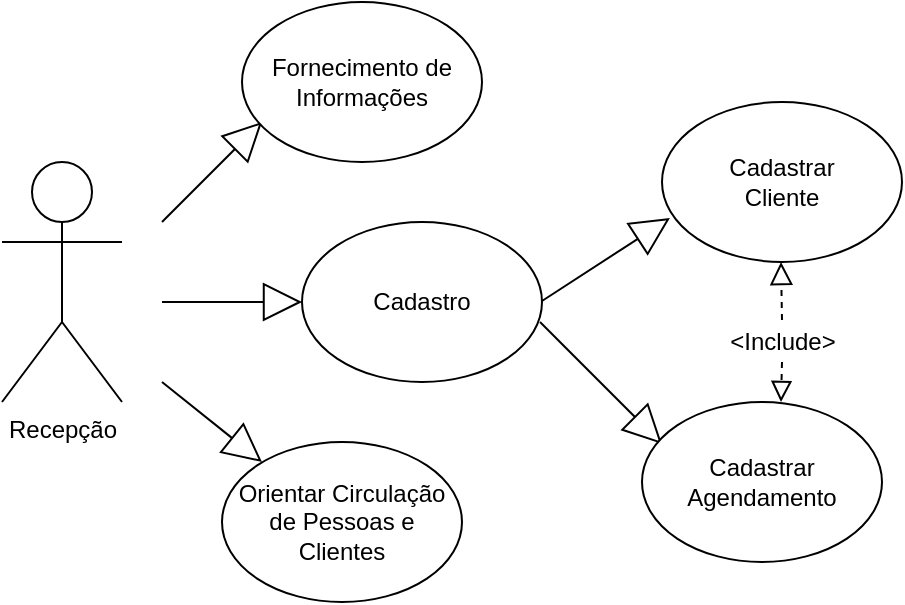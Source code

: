 <mxfile version="14.6.13" type="google"><diagram id="1zupgF1_Gjt5BMnxz6MX" name="Page-1"><mxGraphModel dx="868" dy="482" grid="1" gridSize="10" guides="1" tooltips="1" connect="1" arrows="1" fold="1" page="1" pageScale="1" pageWidth="827" pageHeight="1169" math="0" shadow="0"><root><mxCell id="0"/><mxCell id="1" parent="0"/><mxCell id="FfA_dOtBZQxTPuAztsXC-20" value="" style="ellipse;whiteSpace=wrap;html=1;" parent="1" vertex="1"><mxGeometry x="270" y="200" width="120" height="80" as="geometry"/></mxCell><mxCell id="FfA_dOtBZQxTPuAztsXC-28" value="Cadastro" style="text;html=1;strokeColor=none;fillColor=none;align=center;verticalAlign=middle;whiteSpace=wrap;rounded=0;" parent="1" vertex="1"><mxGeometry x="310" y="230" width="40" height="20" as="geometry"/></mxCell><mxCell id="FfA_dOtBZQxTPuAztsXC-29" value="" style="ellipse;whiteSpace=wrap;html=1;" parent="1" vertex="1"><mxGeometry x="450" y="140" width="120" height="80" as="geometry"/></mxCell><mxCell id="FfA_dOtBZQxTPuAztsXC-31" value="Cadastrar Cliente" style="text;html=1;strokeColor=none;fillColor=none;align=center;verticalAlign=middle;whiteSpace=wrap;rounded=0;" parent="1" vertex="1"><mxGeometry x="490" y="170" width="40" height="20" as="geometry"/></mxCell><mxCell id="FfA_dOtBZQxTPuAztsXC-32" value="Recepção" style="shape=umlActor;verticalLabelPosition=bottom;verticalAlign=top;html=1;outlineConnect=0;" parent="1" vertex="1"><mxGeometry x="120" y="170" width="60" height="120" as="geometry"/></mxCell><mxCell id="gtQOvegEbQbZau7-mIGU-3" value="" style="endArrow=block;html=1;endSize=17;endFill=0;" edge="1" parent="1"><mxGeometry width="50" height="50" relative="1" as="geometry"><mxPoint x="200" y="200" as="sourcePoint"/><mxPoint x="250" y="150" as="targetPoint"/></mxGeometry></mxCell><mxCell id="gtQOvegEbQbZau7-mIGU-4" value="Fornecimento de Informações" style="ellipse;whiteSpace=wrap;html=1;" vertex="1" parent="1"><mxGeometry x="240" y="90" width="120" height="80" as="geometry"/></mxCell><mxCell id="gtQOvegEbQbZau7-mIGU-5" value="" style="endArrow=block;html=1;endSize=17;endFill=0;entryX=0;entryY=0.5;entryDx=0;entryDy=0;" edge="1" parent="1" target="FfA_dOtBZQxTPuAztsXC-20"><mxGeometry width="50" height="50" relative="1" as="geometry"><mxPoint x="200" y="240" as="sourcePoint"/><mxPoint x="250" y="190" as="targetPoint"/></mxGeometry></mxCell><mxCell id="gtQOvegEbQbZau7-mIGU-6" value="" style="endArrow=block;html=1;endSize=17;endFill=0;entryX=0.033;entryY=0.725;entryDx=0;entryDy=0;entryPerimeter=0;" edge="1" parent="1" target="FfA_dOtBZQxTPuAztsXC-29"><mxGeometry width="50" height="50" relative="1" as="geometry"><mxPoint x="390" y="239.5" as="sourcePoint"/><mxPoint x="460" y="240" as="targetPoint"/></mxGeometry></mxCell><mxCell id="gtQOvegEbQbZau7-mIGU-9" value="" style="endArrow=block;html=1;endSize=17;endFill=0;" edge="1" parent="1"><mxGeometry width="50" height="50" relative="1" as="geometry"><mxPoint x="200" y="280" as="sourcePoint"/><mxPoint x="250" y="320" as="targetPoint"/></mxGeometry></mxCell><mxCell id="gtQOvegEbQbZau7-mIGU-10" value="Orientar Circulação de Pessoas e Clientes" style="ellipse;whiteSpace=wrap;html=1;" vertex="1" parent="1"><mxGeometry x="230" y="310" width="120" height="80" as="geometry"/></mxCell><mxCell id="gtQOvegEbQbZau7-mIGU-11" value="" style="endArrow=block;html=1;endSize=17;endFill=0;" edge="1" parent="1"><mxGeometry width="50" height="50" relative="1" as="geometry"><mxPoint x="389" y="250" as="sourcePoint"/><mxPoint x="450" y="311" as="targetPoint"/></mxGeometry></mxCell><mxCell id="gtQOvegEbQbZau7-mIGU-12" value="Cadastrar Agendamento" style="ellipse;whiteSpace=wrap;html=1;" vertex="1" parent="1"><mxGeometry x="440" y="290" width="120" height="80" as="geometry"/></mxCell><mxCell id="gtQOvegEbQbZau7-mIGU-15" value="" style="endArrow=block;dashed=1;endFill=0;endSize=9;html=1;sourcePerimeterSpacing=6;targetPerimeterSpacing=11;exitX=0.5;exitY=-0.05;exitDx=0;exitDy=0;exitPerimeter=0;" edge="1" parent="1" source="gtQOvegEbQbZau7-mIGU-17"><mxGeometry width="160" relative="1" as="geometry"><mxPoint x="510" y="240" as="sourcePoint"/><mxPoint x="509.5" y="220" as="targetPoint"/></mxGeometry></mxCell><mxCell id="gtQOvegEbQbZau7-mIGU-16" value="" style="endArrow=block;dashed=1;endFill=0;endSize=8;html=1;sourcePerimeterSpacing=6;targetPerimeterSpacing=12;" edge="1" parent="1"><mxGeometry width="160" relative="1" as="geometry"><mxPoint x="510" y="270" as="sourcePoint"/><mxPoint x="509.5" y="290" as="targetPoint"/></mxGeometry></mxCell><mxCell id="gtQOvegEbQbZau7-mIGU-17" value="&amp;lt;Include&amp;gt;" style="text;html=1;align=center;verticalAlign=middle;resizable=0;points=[];autosize=1;strokeColor=none;" vertex="1" parent="1"><mxGeometry x="475" y="250" width="70" height="20" as="geometry"/></mxCell></root></mxGraphModel></diagram></mxfile>